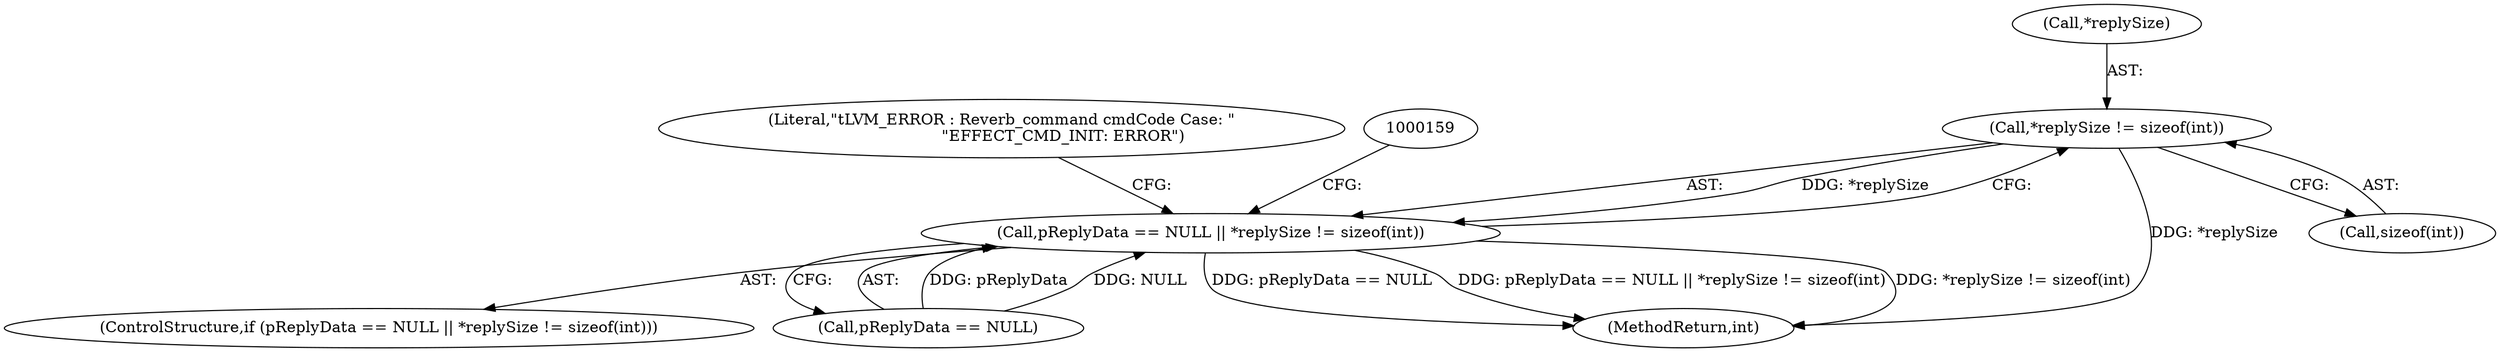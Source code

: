digraph "0_Android_aeea52da00d210587fb3ed895de3d5f2e0264c88_6@API" {
"1000145" [label="(Call,*replySize != sizeof(int))"];
"1000141" [label="(Call,pReplyData == NULL || *replySize != sizeof(int))"];
"1000152" [label="(Literal,\"\tLVM_ERROR : Reverb_command cmdCode Case: \"\n                         \"EFFECT_CMD_INIT: ERROR\")"];
"1000146" [label="(Call,*replySize)"];
"1000140" [label="(ControlStructure,if (pReplyData == NULL || *replySize != sizeof(int)))"];
"1000142" [label="(Call,pReplyData == NULL)"];
"1000145" [label="(Call,*replySize != sizeof(int))"];
"1000141" [label="(Call,pReplyData == NULL || *replySize != sizeof(int))"];
"1000641" [label="(MethodReturn,int)"];
"1000148" [label="(Call,sizeof(int))"];
"1000145" -> "1000141"  [label="AST: "];
"1000145" -> "1000148"  [label="CFG: "];
"1000146" -> "1000145"  [label="AST: "];
"1000148" -> "1000145"  [label="AST: "];
"1000141" -> "1000145"  [label="CFG: "];
"1000145" -> "1000641"  [label="DDG: *replySize"];
"1000145" -> "1000141"  [label="DDG: *replySize"];
"1000141" -> "1000140"  [label="AST: "];
"1000141" -> "1000142"  [label="CFG: "];
"1000142" -> "1000141"  [label="AST: "];
"1000152" -> "1000141"  [label="CFG: "];
"1000159" -> "1000141"  [label="CFG: "];
"1000141" -> "1000641"  [label="DDG: pReplyData == NULL"];
"1000141" -> "1000641"  [label="DDG: pReplyData == NULL || *replySize != sizeof(int)"];
"1000141" -> "1000641"  [label="DDG: *replySize != sizeof(int)"];
"1000142" -> "1000141"  [label="DDG: pReplyData"];
"1000142" -> "1000141"  [label="DDG: NULL"];
}
